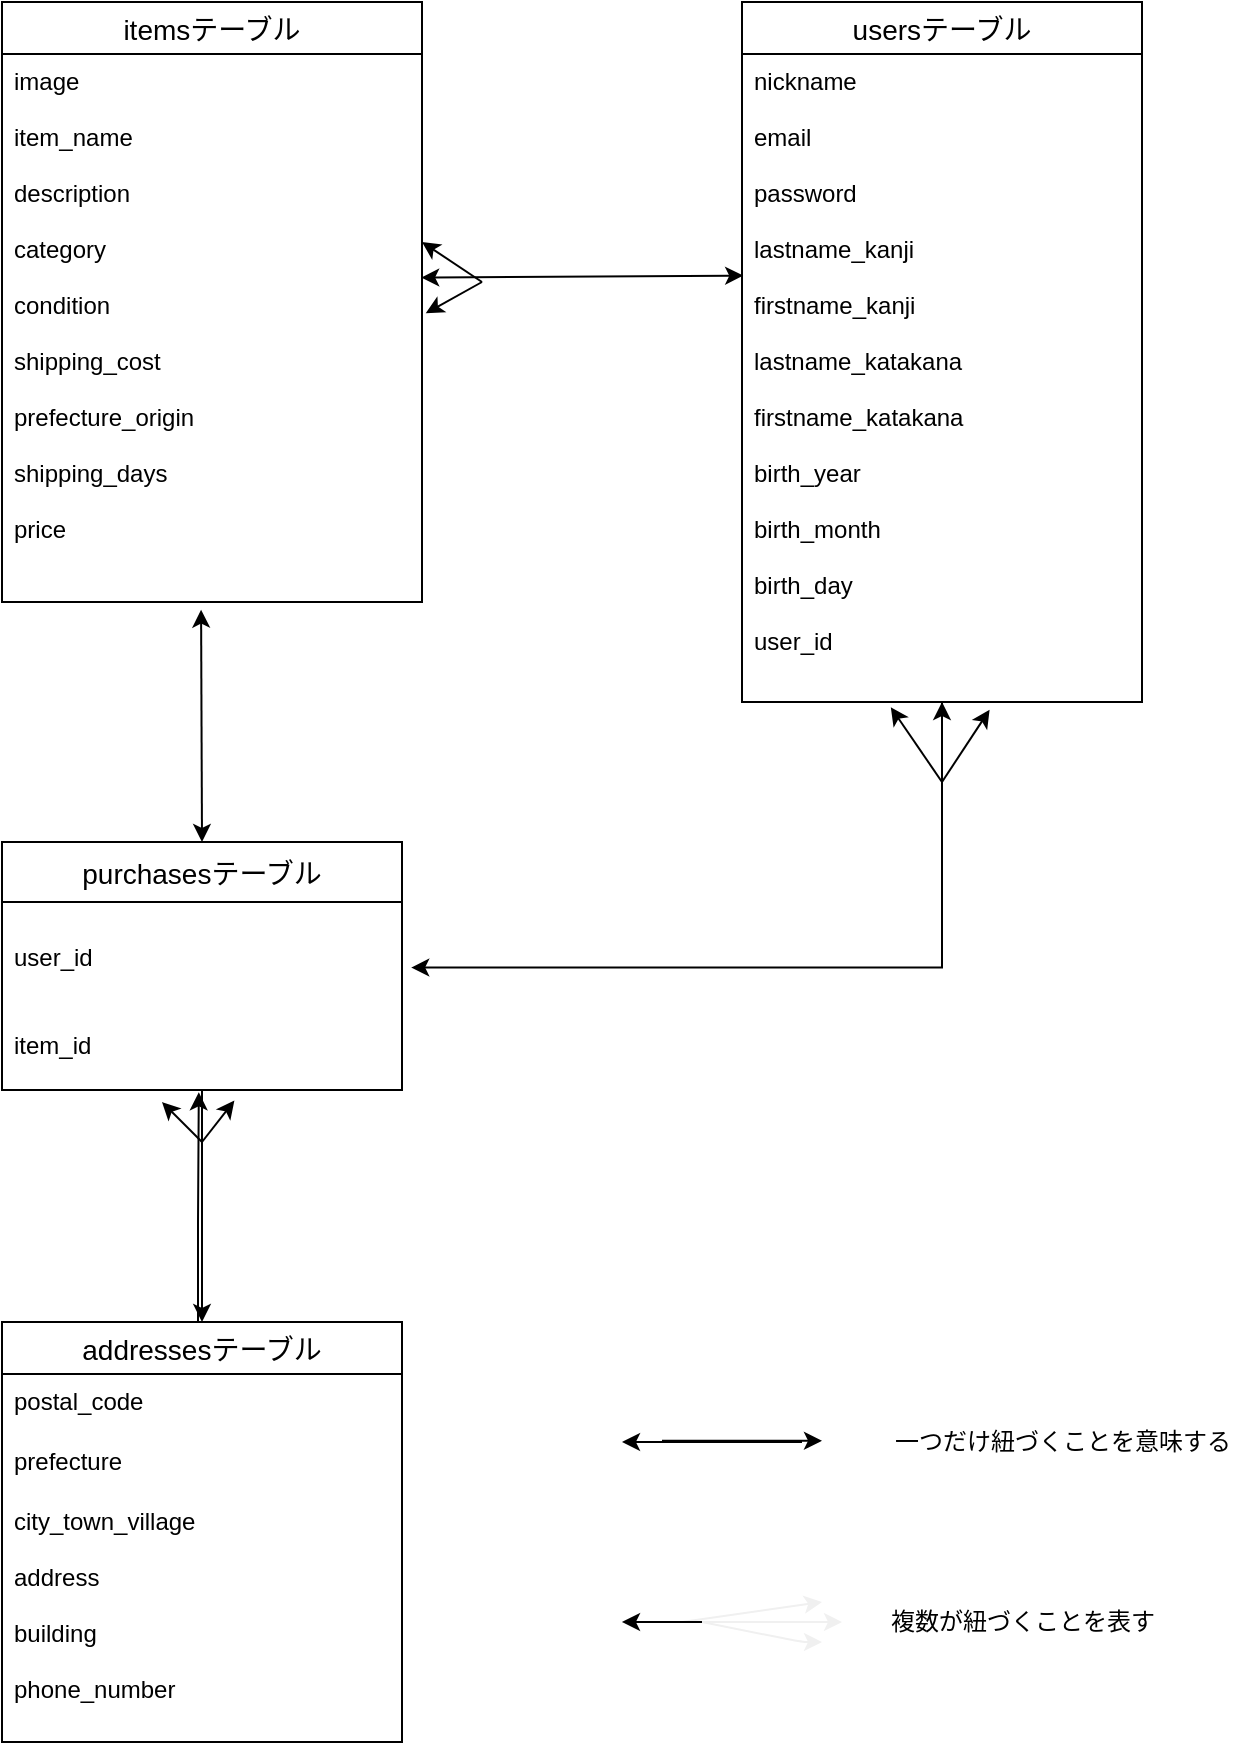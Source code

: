 <mxfile>
    <diagram id="wfRBRPtlJ0BO3mZY7k_D" name="ページ1">
        <mxGraphModel dx="1076" dy="769" grid="1" gridSize="10" guides="1" tooltips="1" connect="1" arrows="1" fold="1" page="1" pageScale="1" pageWidth="827" pageHeight="1169" math="0" shadow="0">
            <root>
                <mxCell id="0"/>
                <mxCell id="1" parent="0"/>
                <mxCell id="262" style="edgeStyle=orthogonalEdgeStyle;rounded=0;orthogonalLoop=1;jettySize=auto;html=1;entryX=1.023;entryY=0.745;entryDx=0;entryDy=0;entryPerimeter=0;" edge="1" parent="1" source="176" target="185">
                    <mxGeometry relative="1" as="geometry"/>
                </mxCell>
                <mxCell id="176" value="usersテーブル" style="swimlane;fontStyle=0;childLayout=stackLayout;horizontal=1;startSize=26;horizontalStack=0;resizeParent=1;resizeParentMax=0;resizeLast=0;collapsible=1;marginBottom=0;align=center;fontSize=14;" parent="1" vertex="1">
                    <mxGeometry x="490" y="20" width="200" height="350" as="geometry"/>
                </mxCell>
                <mxCell id="178" value="nickname&#10;&#10;email&#10;&#10;password&#10;&#10;lastname_kanji&#10;&#10;firstname_kanji&#10;&#10;lastname_katakana&#10;&#10;firstname_katakana&#10;&#10;birth_year&#10;&#10;birth_month&#10;&#10;birth_day&#10;&#10;user_id&#10;" style="text;strokeColor=none;fillColor=none;spacingLeft=4;spacingRight=4;overflow=hidden;rotatable=0;points=[[0,0.5],[1,0.5]];portConstraint=eastwest;fontSize=12;" parent="176" vertex="1">
                    <mxGeometry y="26" width="200" height="324" as="geometry"/>
                </mxCell>
                <mxCell id="180" value="itemsテーブル" style="swimlane;fontStyle=0;childLayout=stackLayout;horizontal=1;startSize=26;horizontalStack=0;resizeParent=1;resizeParentMax=0;resizeLast=0;collapsible=1;marginBottom=0;align=center;fontSize=14;" parent="1" vertex="1">
                    <mxGeometry x="120" y="20" width="210" height="300" as="geometry"/>
                </mxCell>
                <mxCell id="182" value="image&#10;&#10;item_name&#10;&#10;description&#10;&#10;category&#10;&#10;condition&#10;&#10;shipping_cost&#10;&#10;prefecture_origin&#10;&#10;shipping_days&#10;&#10;price&#10;" style="text;strokeColor=none;fillColor=none;spacingLeft=4;spacingRight=4;overflow=hidden;rotatable=0;points=[[0,0.5],[1,0.5]];portConstraint=eastwest;fontSize=12;" parent="180" vertex="1">
                    <mxGeometry y="26" width="210" height="274" as="geometry"/>
                </mxCell>
                <mxCell id="263" style="edgeStyle=orthogonalEdgeStyle;rounded=0;orthogonalLoop=1;jettySize=auto;html=1;entryX=0.5;entryY=0;entryDx=0;entryDy=0;" edge="1" parent="1" source="184" target="214">
                    <mxGeometry relative="1" as="geometry"/>
                </mxCell>
                <mxCell id="184" value="purchasesテーブル" style="swimlane;fontStyle=0;childLayout=stackLayout;horizontal=1;startSize=30;horizontalStack=0;resizeParent=1;resizeParentMax=0;resizeLast=0;collapsible=1;marginBottom=0;align=center;fontSize=14;" parent="1" vertex="1">
                    <mxGeometry x="120" y="440" width="200" height="124" as="geometry"/>
                </mxCell>
                <mxCell id="185" value="&#10;user_id" style="text;strokeColor=none;fillColor=none;spacingLeft=4;spacingRight=4;overflow=hidden;rotatable=0;points=[[0,0.5],[1,0.5]];portConstraint=eastwest;fontSize=12;" parent="184" vertex="1">
                    <mxGeometry y="30" width="200" height="44" as="geometry"/>
                </mxCell>
                <mxCell id="186" value="&#10;item_id" style="text;strokeColor=none;fillColor=none;spacingLeft=4;spacingRight=4;overflow=hidden;rotatable=0;points=[[0,0.5],[1,0.5]];portConstraint=eastwest;fontSize=12;" parent="184" vertex="1">
                    <mxGeometry y="74" width="200" height="50" as="geometry"/>
                </mxCell>
                <mxCell id="218" style="edgeStyle=orthogonalEdgeStyle;rounded=0;orthogonalLoop=1;jettySize=auto;html=1;entryX=0.492;entryY=1.023;entryDx=0;entryDy=0;entryPerimeter=0;" parent="1" source="214" target="186" edge="1">
                    <mxGeometry relative="1" as="geometry">
                        <Array as="points">
                            <mxPoint x="218" y="630"/>
                            <mxPoint x="218" y="630"/>
                        </Array>
                    </mxGeometry>
                </mxCell>
                <mxCell id="214" value="addressesテーブル" style="swimlane;fontStyle=0;childLayout=stackLayout;horizontal=1;startSize=26;horizontalStack=0;resizeParent=1;resizeParentMax=0;resizeLast=0;collapsible=1;marginBottom=0;align=center;fontSize=14;" parent="1" vertex="1">
                    <mxGeometry x="120" y="680" width="200" height="210" as="geometry"/>
                </mxCell>
                <mxCell id="215" value="postal_code" style="text;strokeColor=none;fillColor=none;spacingLeft=4;spacingRight=4;overflow=hidden;rotatable=0;points=[[0,0.5],[1,0.5]];portConstraint=eastwest;fontSize=12;" parent="214" vertex="1">
                    <mxGeometry y="26" width="200" height="30" as="geometry"/>
                </mxCell>
                <mxCell id="216" value="prefecture" style="text;strokeColor=none;fillColor=none;spacingLeft=4;spacingRight=4;overflow=hidden;rotatable=0;points=[[0,0.5],[1,0.5]];portConstraint=eastwest;fontSize=12;" parent="214" vertex="1">
                    <mxGeometry y="56" width="200" height="30" as="geometry"/>
                </mxCell>
                <mxCell id="217" value="city_town_village&#10;&#10;address&#10;&#10;building&#10;&#10;phone_number" style="text;strokeColor=none;fillColor=none;spacingLeft=4;spacingRight=4;overflow=hidden;rotatable=0;points=[[0,0.5],[1,0.5]];portConstraint=eastwest;fontSize=12;" parent="214" vertex="1">
                    <mxGeometry y="86" width="200" height="124" as="geometry"/>
                </mxCell>
                <mxCell id="227" value="" style="endArrow=classic;html=1;" parent="1" edge="1">
                    <mxGeometry width="50" height="50" relative="1" as="geometry">
                        <mxPoint x="450" y="739.41" as="sourcePoint"/>
                        <mxPoint x="530" y="739.41" as="targetPoint"/>
                    </mxGeometry>
                </mxCell>
                <mxCell id="230" value="一つだけ紐づくことを意味する" style="text;html=1;align=center;verticalAlign=middle;resizable=0;points=[];autosize=1;" parent="1" vertex="1">
                    <mxGeometry x="560" y="730" width="180" height="20" as="geometry"/>
                </mxCell>
                <mxCell id="231" value="複数が紐づくことを表す" style="text;html=1;align=center;verticalAlign=middle;resizable=0;points=[];autosize=1;" parent="1" vertex="1">
                    <mxGeometry x="555" y="820" width="150" height="20" as="geometry"/>
                </mxCell>
                <mxCell id="232" value="" style="endArrow=classic;html=1;fontFamily=Helvetica;fontSize=11;fontColor=#f0f0f0;align=center;strokeColor=#f0f0f0;" parent="1" edge="1">
                    <mxGeometry width="50" height="50" relative="1" as="geometry">
                        <mxPoint x="460" y="830" as="sourcePoint"/>
                        <mxPoint x="530" y="820" as="targetPoint"/>
                    </mxGeometry>
                </mxCell>
                <mxCell id="236" value="" style="endArrow=classic;html=1;fontFamily=Helvetica;fontSize=11;fontColor=#f0f0f0;align=center;strokeColor=#f0f0f0;" parent="1" edge="1">
                    <mxGeometry width="50" height="50" relative="1" as="geometry">
                        <mxPoint x="430" y="830" as="sourcePoint"/>
                        <mxPoint x="540" y="830" as="targetPoint"/>
                        <Array as="points">
                            <mxPoint x="510" y="830"/>
                        </Array>
                    </mxGeometry>
                </mxCell>
                <mxCell id="237" value="" style="endArrow=classic;html=1;fontFamily=Helvetica;fontSize=11;fontColor=#f0f0f0;align=center;strokeColor=#f0f0f0;" parent="1" edge="1">
                    <mxGeometry width="50" height="50" relative="1" as="geometry">
                        <mxPoint x="470" y="830" as="sourcePoint"/>
                        <mxPoint x="530" y="840" as="targetPoint"/>
                        <Array as="points">
                            <mxPoint x="520" y="840"/>
                        </Array>
                    </mxGeometry>
                </mxCell>
                <mxCell id="238" value="" style="endArrow=classic;html=1;" parent="1" edge="1">
                    <mxGeometry width="50" height="50" relative="1" as="geometry">
                        <mxPoint x="470" y="830" as="sourcePoint"/>
                        <mxPoint x="430" y="830" as="targetPoint"/>
                    </mxGeometry>
                </mxCell>
                <mxCell id="239" value="" style="endArrow=classic;html=1;" parent="1" edge="1">
                    <mxGeometry width="50" height="50" relative="1" as="geometry">
                        <mxPoint x="520" y="740" as="sourcePoint"/>
                        <mxPoint x="430" y="740" as="targetPoint"/>
                    </mxGeometry>
                </mxCell>
                <mxCell id="264" value="" style="endArrow=classic;html=1;entryX=0.581;entryY=1.105;entryDx=0;entryDy=0;entryPerimeter=0;" edge="1" parent="1" target="186">
                    <mxGeometry width="50" height="50" relative="1" as="geometry">
                        <mxPoint x="220" y="590" as="sourcePoint"/>
                        <mxPoint x="360" y="580" as="targetPoint"/>
                    </mxGeometry>
                </mxCell>
                <mxCell id="265" value="" style="endArrow=classic;html=1;" edge="1" parent="1">
                    <mxGeometry width="50" height="50" relative="1" as="geometry">
                        <mxPoint x="220" y="590" as="sourcePoint"/>
                        <mxPoint x="200" y="570" as="targetPoint"/>
                    </mxGeometry>
                </mxCell>
                <mxCell id="266" value="" style="endArrow=classic;html=1;" edge="1" parent="1">
                    <mxGeometry width="50" height="50" relative="1" as="geometry">
                        <mxPoint x="590" y="410" as="sourcePoint"/>
                        <mxPoint x="590" y="370" as="targetPoint"/>
                        <Array as="points">
                            <mxPoint x="590" y="370"/>
                        </Array>
                    </mxGeometry>
                </mxCell>
                <mxCell id="267" value="" style="endArrow=classic;html=1;entryX=0.372;entryY=1.008;entryDx=0;entryDy=0;entryPerimeter=0;" edge="1" parent="1" target="178">
                    <mxGeometry width="50" height="50" relative="1" as="geometry">
                        <mxPoint x="590" y="410" as="sourcePoint"/>
                        <mxPoint x="360" y="470" as="targetPoint"/>
                    </mxGeometry>
                </mxCell>
                <mxCell id="268" value="" style="endArrow=classic;html=1;entryX=0.619;entryY=1.012;entryDx=0;entryDy=0;entryPerimeter=0;" edge="1" parent="1" target="178">
                    <mxGeometry width="50" height="50" relative="1" as="geometry">
                        <mxPoint x="590" y="410" as="sourcePoint"/>
                        <mxPoint x="360" y="470" as="targetPoint"/>
                    </mxGeometry>
                </mxCell>
                <mxCell id="272" value="" style="endArrow=classic;startArrow=classic;html=1;exitX=0.5;exitY=0;exitDx=0;exitDy=0;entryX=0.474;entryY=1.014;entryDx=0;entryDy=0;entryPerimeter=0;" edge="1" parent="1" source="184" target="182">
                    <mxGeometry width="50" height="50" relative="1" as="geometry">
                        <mxPoint x="380" y="380" as="sourcePoint"/>
                        <mxPoint x="430" y="330" as="targetPoint"/>
                    </mxGeometry>
                </mxCell>
                <mxCell id="273" value="" style="endArrow=classic;startArrow=classic;html=1;exitX=0.998;exitY=0.408;exitDx=0;exitDy=0;exitPerimeter=0;entryX=0.003;entryY=0.342;entryDx=0;entryDy=0;entryPerimeter=0;" edge="1" parent="1" source="182" target="178">
                    <mxGeometry width="50" height="50" relative="1" as="geometry">
                        <mxPoint x="380" y="190" as="sourcePoint"/>
                        <mxPoint x="430" y="140" as="targetPoint"/>
                    </mxGeometry>
                </mxCell>
                <mxCell id="274" value="" style="endArrow=classic;html=1;entryX=1.009;entryY=0.473;entryDx=0;entryDy=0;entryPerimeter=0;" edge="1" parent="1" target="182">
                    <mxGeometry width="50" height="50" relative="1" as="geometry">
                        <mxPoint x="360" y="160" as="sourcePoint"/>
                        <mxPoint x="380" y="180" as="targetPoint"/>
                    </mxGeometry>
                </mxCell>
                <mxCell id="275" value="" style="endArrow=classic;html=1;" edge="1" parent="1">
                    <mxGeometry width="50" height="50" relative="1" as="geometry">
                        <mxPoint x="360" y="160" as="sourcePoint"/>
                        <mxPoint x="330" y="140" as="targetPoint"/>
                    </mxGeometry>
                </mxCell>
            </root>
        </mxGraphModel>
    </diagram>
</mxfile>